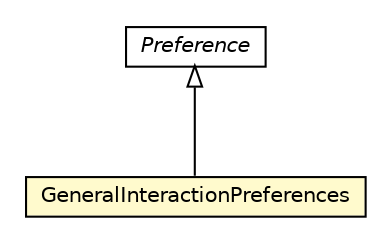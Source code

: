 #!/usr/local/bin/dot
#
# Class diagram 
# Generated by UMLGraph version R5_6-24-gf6e263 (http://www.umlgraph.org/)
#

digraph G {
	edge [fontname="Helvetica",fontsize=10,labelfontname="Helvetica",labelfontsize=10];
	node [fontname="Helvetica",fontsize=10,shape=plaintext];
	nodesep=0.25;
	ranksep=0.5;
	// org.universAAL.middleware.ui.owl.Preference
	c4122093 [label=<<table title="org.universAAL.middleware.ui.owl.Preference" border="0" cellborder="1" cellspacing="0" cellpadding="2" port="p" href="../../../middleware/ui/owl/Preference.html">
		<tr><td><table border="0" cellspacing="0" cellpadding="1">
<tr><td align="center" balign="center"><font face="Helvetica-Oblique"> Preference </font></td></tr>
		</table></td></tr>
		</table>>, URL="../../../middleware/ui/owl/Preference.html", fontname="Helvetica", fontcolor="black", fontsize=10.0];
	// org.universAAL.ontology.ui.preferences.GeneralInteractionPreferences
	c4122532 [label=<<table title="org.universAAL.ontology.ui.preferences.GeneralInteractionPreferences" border="0" cellborder="1" cellspacing="0" cellpadding="2" port="p" bgcolor="lemonChiffon" href="./GeneralInteractionPreferences.html">
		<tr><td><table border="0" cellspacing="0" cellpadding="1">
<tr><td align="center" balign="center"> GeneralInteractionPreferences </td></tr>
		</table></td></tr>
		</table>>, URL="./GeneralInteractionPreferences.html", fontname="Helvetica", fontcolor="black", fontsize=10.0];
	//org.universAAL.ontology.ui.preferences.GeneralInteractionPreferences extends org.universAAL.middleware.ui.owl.Preference
	c4122093:p -> c4122532:p [dir=back,arrowtail=empty];
}

